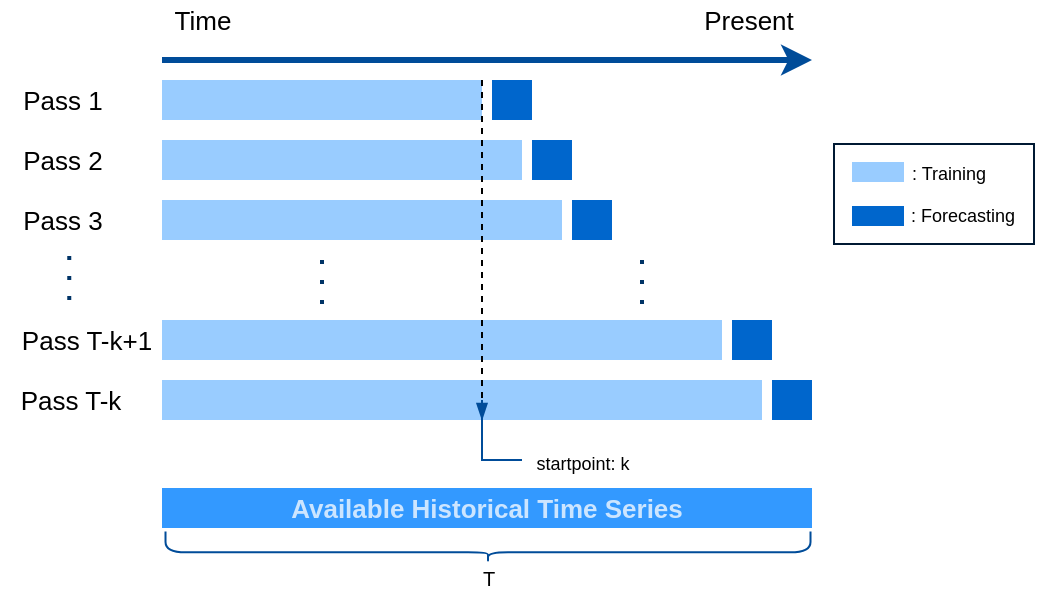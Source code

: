 <mxfile version="17.2.1" type="github">
  <diagram id="zukvZlFOw4OQP83tYi0t" name="Page-1">
    <mxGraphModel dx="860" dy="535" grid="1" gridSize="10" guides="1" tooltips="1" connect="1" arrows="1" fold="1" page="1" pageScale="1" pageWidth="827" pageHeight="1169" math="0" shadow="0">
      <root>
        <mxCell id="0" />
        <mxCell id="1" parent="0" />
        <mxCell id="Ajb0dSscPIaSnfu14eP0-2" value="" style="rounded=0;whiteSpace=wrap;html=1;fillColor=#99CCFF;strokeColor=none;" parent="1" vertex="1">
          <mxGeometry x="240" y="130" width="160" height="20" as="geometry" />
        </mxCell>
        <mxCell id="Ajb0dSscPIaSnfu14eP0-3" value="" style="rounded=0;whiteSpace=wrap;html=1;fillColor=#99CCFF;strokeColor=none;" parent="1" vertex="1">
          <mxGeometry x="240" y="160" width="180" height="20" as="geometry" />
        </mxCell>
        <mxCell id="Ajb0dSscPIaSnfu14eP0-4" value="" style="rounded=0;whiteSpace=wrap;html=1;fillColor=#99CCFF;strokeColor=none;" parent="1" vertex="1">
          <mxGeometry x="240" y="190" width="200" height="20" as="geometry" />
        </mxCell>
        <mxCell id="Ajb0dSscPIaSnfu14eP0-5" value="" style="rounded=0;whiteSpace=wrap;html=1;fillColor=#0066CC;strokeColor=none;" parent="1" vertex="1">
          <mxGeometry x="405" y="130" width="20" height="20" as="geometry" />
        </mxCell>
        <mxCell id="Ajb0dSscPIaSnfu14eP0-6" value="" style="rounded=0;whiteSpace=wrap;html=1;fillColor=#0066CC;strokeColor=none;" parent="1" vertex="1">
          <mxGeometry x="425" y="160" width="20" height="20" as="geometry" />
        </mxCell>
        <mxCell id="Ajb0dSscPIaSnfu14eP0-7" value="" style="rounded=0;whiteSpace=wrap;html=1;fillColor=#0066CC;strokeColor=none;" parent="1" vertex="1">
          <mxGeometry x="445" y="190" width="20" height="20" as="geometry" />
        </mxCell>
        <mxCell id="Ajb0dSscPIaSnfu14eP0-8" value="" style="rounded=0;whiteSpace=wrap;html=1;fillColor=#99CCFF;strokeColor=none;" parent="1" vertex="1">
          <mxGeometry x="240" y="280" width="300" height="20" as="geometry" />
        </mxCell>
        <mxCell id="Ajb0dSscPIaSnfu14eP0-9" value="" style="rounded=0;whiteSpace=wrap;html=1;fillColor=#0066CC;strokeColor=none;" parent="1" vertex="1">
          <mxGeometry x="525" y="250" width="20" height="20" as="geometry" />
        </mxCell>
        <mxCell id="Ajb0dSscPIaSnfu14eP0-10" value="" style="rounded=0;whiteSpace=wrap;html=1;fillColor=#99CCFF;strokeColor=none;" parent="1" vertex="1">
          <mxGeometry x="240" y="250" width="280" height="20" as="geometry" />
        </mxCell>
        <mxCell id="Ajb0dSscPIaSnfu14eP0-11" value="" style="rounded=0;whiteSpace=wrap;html=1;fillColor=#0066CC;strokeColor=none;" parent="1" vertex="1">
          <mxGeometry x="545" y="280" width="20" height="20" as="geometry" />
        </mxCell>
        <mxCell id="Ajb0dSscPIaSnfu14eP0-12" value="" style="endArrow=none;dashed=1;html=1;strokeWidth=2;rounded=0;dashPattern=1 4;endSize=0;strokeColor=#003366;" parent="1" edge="1">
          <mxGeometry width="50" height="50" relative="1" as="geometry">
            <mxPoint x="320" y="242" as="sourcePoint" />
            <mxPoint x="320" y="212" as="targetPoint" />
            <Array as="points">
              <mxPoint x="320" y="232" />
            </Array>
          </mxGeometry>
        </mxCell>
        <mxCell id="Ajb0dSscPIaSnfu14eP0-14" value="" style="endArrow=none;dashed=1;html=1;strokeWidth=2;rounded=0;dashPattern=1 4;endSize=0;strokeColor=#003366;" parent="1" edge="1">
          <mxGeometry width="50" height="50" relative="1" as="geometry">
            <mxPoint x="480" y="242" as="sourcePoint" />
            <mxPoint x="480" y="212" as="targetPoint" />
            <Array as="points">
              <mxPoint x="480" y="232" />
            </Array>
          </mxGeometry>
        </mxCell>
        <mxCell id="Ajb0dSscPIaSnfu14eP0-16" value="&lt;font style=&quot;font-size: 9px&quot;&gt;: Training&lt;/font&gt;" style="text;html=1;align=center;verticalAlign=middle;resizable=0;points=[];autosize=1;strokeColor=none;fillColor=none;fontFamily=Helvetica;fontSize=13;" parent="1" vertex="1">
          <mxGeometry x="608" y="165" width="50" height="20" as="geometry" />
        </mxCell>
        <mxCell id="Ajb0dSscPIaSnfu14eP0-17" value="" style="rounded=0;whiteSpace=wrap;html=1;fillColor=#99CCFF;strokeColor=none;" parent="1" vertex="1">
          <mxGeometry x="585" y="171" width="26" height="10" as="geometry" />
        </mxCell>
        <mxCell id="Ajb0dSscPIaSnfu14eP0-18" value="&lt;font style=&quot;font-size: 9px&quot;&gt;: Forecasting&lt;/font&gt;" style="text;html=1;align=center;verticalAlign=middle;resizable=0;points=[];autosize=1;strokeColor=none;fillColor=none;fontFamily=Helvetica;fontSize=13;" parent="1" vertex="1">
          <mxGeometry x="605" y="186.14" width="70" height="20" as="geometry" />
        </mxCell>
        <mxCell id="Ajb0dSscPIaSnfu14eP0-20" value="" style="rounded=0;whiteSpace=wrap;html=1;fillColor=#0066CC;strokeColor=none;" parent="1" vertex="1">
          <mxGeometry x="585" y="193" width="26" height="10" as="geometry" />
        </mxCell>
        <mxCell id="Ajb0dSscPIaSnfu14eP0-23" value="" style="shape=curlyBracket;whiteSpace=wrap;html=1;rounded=1;flipH=1;fontFamily=Helvetica;fontSize=13;strokeColor=#004C99;fillColor=none;rotation=90;size=0.321;" parent="1" vertex="1">
          <mxGeometry x="395.37" y="202.14" width="15.27" height="322.5" as="geometry" />
        </mxCell>
        <mxCell id="Ajb0dSscPIaSnfu14eP0-24" value="&lt;font style=&quot;font-size: 10px&quot;&gt;T&lt;/font&gt;" style="text;html=1;align=center;verticalAlign=middle;resizable=0;points=[];autosize=1;strokeColor=none;fillColor=none;fontFamily=Helvetica;fontSize=13;" parent="1" vertex="1">
          <mxGeometry x="393" y="368" width="20" height="20" as="geometry" />
        </mxCell>
        <mxCell id="Ajb0dSscPIaSnfu14eP0-25" value="&lt;font style=&quot;font-size: 13px&quot; color=&quot;#cce5ff&quot;&gt;&lt;b&gt;Available Historical Time Series&lt;/b&gt;&lt;/font&gt;" style="rounded=0;whiteSpace=wrap;html=1;fillColor=#3399FF;strokeColor=none;" parent="1" vertex="1">
          <mxGeometry x="240" y="334" width="325" height="20" as="geometry" />
        </mxCell>
        <mxCell id="Ajb0dSscPIaSnfu14eP0-26" value="" style="endArrow=classic;html=1;rounded=0;fontFamily=Helvetica;fontSize=13;fontColor=#CCE5FF;strokeColor=#004C99;strokeWidth=3;" parent="1" edge="1">
          <mxGeometry width="50" height="50" relative="1" as="geometry">
            <mxPoint x="240" y="120" as="sourcePoint" />
            <mxPoint x="565" y="120" as="targetPoint" />
            <Array as="points">
              <mxPoint x="475" y="120" />
            </Array>
          </mxGeometry>
        </mxCell>
        <mxCell id="Ajb0dSscPIaSnfu14eP0-27" value="Time" style="text;html=1;align=center;verticalAlign=middle;resizable=0;points=[];autosize=1;strokeColor=none;fillColor=none;fontFamily=Helvetica;fontSize=13;" parent="1" vertex="1">
          <mxGeometry x="240" y="90" width="40" height="20" as="geometry" />
        </mxCell>
        <mxCell id="Ajb0dSscPIaSnfu14eP0-28" value="Present" style="text;html=1;align=center;verticalAlign=middle;resizable=0;points=[];autosize=1;strokeColor=none;fillColor=none;fontFamily=Helvetica;fontSize=13;" parent="1" vertex="1">
          <mxGeometry x="503" y="90" width="60" height="20" as="geometry" />
        </mxCell>
        <mxCell id="Ajb0dSscPIaSnfu14eP0-29" value="" style="endArrow=none;dashed=1;html=1;strokeWidth=1;rounded=0;fontFamily=Helvetica;fontSize=13;fontColor=#CCE5FF;" parent="1" edge="1">
          <mxGeometry width="50" height="50" relative="1" as="geometry">
            <mxPoint x="400" y="301" as="sourcePoint" />
            <mxPoint x="400" y="130" as="targetPoint" />
          </mxGeometry>
        </mxCell>
        <mxCell id="Ajb0dSscPIaSnfu14eP0-36" style="edgeStyle=orthogonalEdgeStyle;rounded=0;orthogonalLoop=1;jettySize=auto;html=1;fontFamily=Helvetica;fontSize=9;fontColor=#CCE5FF;strokeColor=#004C99;strokeWidth=1;endArrow=blockThin;endFill=1;" parent="1" source="Ajb0dSscPIaSnfu14eP0-35" edge="1">
          <mxGeometry relative="1" as="geometry">
            <mxPoint x="400" y="300.0" as="targetPoint" />
          </mxGeometry>
        </mxCell>
        <mxCell id="Ajb0dSscPIaSnfu14eP0-35" value="&lt;font style=&quot;font-size: 9px&quot;&gt;startpoint: k&lt;/font&gt;" style="text;html=1;align=center;verticalAlign=middle;resizable=0;points=[];autosize=1;strokeColor=none;fillColor=none;fontFamily=Helvetica;fontSize=13;" parent="1" vertex="1">
          <mxGeometry x="420" y="310" width="60" height="20" as="geometry" />
        </mxCell>
        <mxCell id="Ajb0dSscPIaSnfu14eP0-37" value="Pass 1" style="text;html=1;align=center;verticalAlign=middle;resizable=0;points=[];autosize=1;strokeColor=none;fillColor=none;fontFamily=Helvetica;fontSize=13;" parent="1" vertex="1">
          <mxGeometry x="160" y="130" width="60" height="20" as="geometry" />
        </mxCell>
        <mxCell id="Ajb0dSscPIaSnfu14eP0-38" value="Pass 2" style="text;html=1;align=center;verticalAlign=middle;resizable=0;points=[];autosize=1;strokeColor=none;fillColor=none;fontFamily=Helvetica;fontSize=13;" parent="1" vertex="1">
          <mxGeometry x="160" y="160" width="60" height="20" as="geometry" />
        </mxCell>
        <mxCell id="Ajb0dSscPIaSnfu14eP0-39" value="Pass 3" style="text;html=1;align=center;verticalAlign=middle;resizable=0;points=[];autosize=1;strokeColor=none;fillColor=none;fontFamily=Helvetica;fontSize=13;" parent="1" vertex="1">
          <mxGeometry x="160" y="190" width="60" height="20" as="geometry" />
        </mxCell>
        <mxCell id="Ajb0dSscPIaSnfu14eP0-40" value="" style="endArrow=none;dashed=1;html=1;strokeWidth=2;rounded=0;dashPattern=1 4;endSize=0;strokeColor=#003366;" parent="1" edge="1">
          <mxGeometry width="50" height="50" relative="1" as="geometry">
            <mxPoint x="193.63" y="240" as="sourcePoint" />
            <mxPoint x="193.63" y="210" as="targetPoint" />
            <Array as="points">
              <mxPoint x="193.63" y="230" />
            </Array>
          </mxGeometry>
        </mxCell>
        <mxCell id="Ajb0dSscPIaSnfu14eP0-41" value="Pass T-k+1" style="text;html=1;align=center;verticalAlign=middle;resizable=0;points=[];autosize=1;strokeColor=none;fillColor=none;fontFamily=Helvetica;fontSize=13;" parent="1" vertex="1">
          <mxGeometry x="162" y="250" width="80" height="20" as="geometry" />
        </mxCell>
        <mxCell id="Ajb0dSscPIaSnfu14eP0-42" value="Pass T-k" style="text;html=1;align=center;verticalAlign=middle;resizable=0;points=[];autosize=1;strokeColor=none;fillColor=none;fontFamily=Helvetica;fontSize=13;" parent="1" vertex="1">
          <mxGeometry x="159" y="280" width="70" height="20" as="geometry" />
        </mxCell>
        <mxCell id="Ajb0dSscPIaSnfu14eP0-43" value="" style="rounded=0;whiteSpace=wrap;html=1;fontFamily=Helvetica;fontSize=10;fontColor=#CCE5FF;strokeColor=#001933;fillColor=none;" parent="1" vertex="1">
          <mxGeometry x="576" y="162" width="100" height="50" as="geometry" />
        </mxCell>
      </root>
    </mxGraphModel>
  </diagram>
</mxfile>

